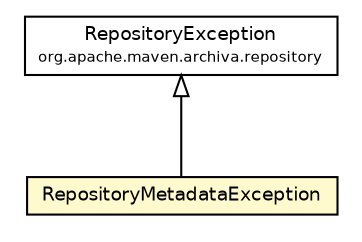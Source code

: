 #!/usr/local/bin/dot
#
# Class diagram 
# Generated by UmlGraph version 4.6 (http://www.spinellis.gr/sw/umlgraph)
#

digraph G {
	edge [fontname="Helvetica",fontsize=10,labelfontname="Helvetica",labelfontsize=10];
	node [fontname="Helvetica",fontsize=10,shape=plaintext];
	// org.apache.maven.archiva.repository.RepositoryException
	c66609 [label=<<table border="0" cellborder="1" cellspacing="0" cellpadding="2" port="p" href="../RepositoryException.html">
		<tr><td><table border="0" cellspacing="0" cellpadding="1">
			<tr><td> RepositoryException </td></tr>
			<tr><td><font point-size="7.0"> org.apache.maven.archiva.repository </font></td></tr>
		</table></td></tr>
		</table>>, fontname="Helvetica", fontcolor="black", fontsize=9.0];
	// org.apache.maven.archiva.repository.metadata.RepositoryMetadataException
	c66620 [label=<<table border="0" cellborder="1" cellspacing="0" cellpadding="2" port="p" bgcolor="lemonChiffon" href="./RepositoryMetadataException.html">
		<tr><td><table border="0" cellspacing="0" cellpadding="1">
			<tr><td> RepositoryMetadataException </td></tr>
		</table></td></tr>
		</table>>, fontname="Helvetica", fontcolor="black", fontsize=9.0];
	//org.apache.maven.archiva.repository.metadata.RepositoryMetadataException extends org.apache.maven.archiva.repository.RepositoryException
	c66609:p -> c66620:p [dir=back,arrowtail=empty];
}

